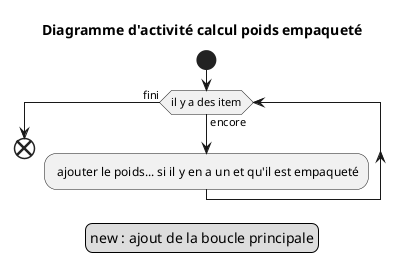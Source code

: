 @startuml
    Title Diagramme d'activité calcul poids empaqueté

    start
        while (il y a des item) is (encore)
            : ajouter le poids... si il y en a un et qu'il est empaqueté;
        endwhile (fini)
    end

    legend
        new : ajout de la boucle principale
    endlegend
@enduml